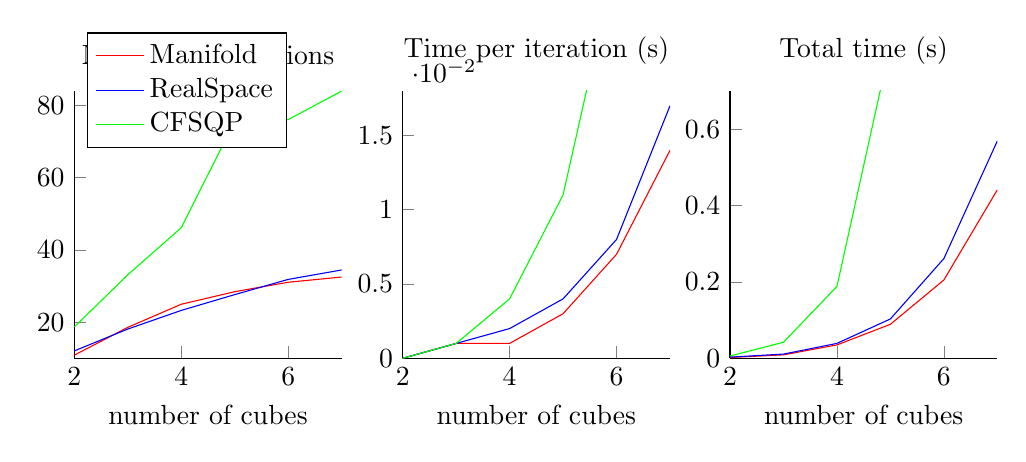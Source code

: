 % This file was created by matlab2tikz.
%
%The latest updates can be retrieved from
%  http://www.mathworks.com/matlabcentral/fileexchange/22022-matlab2tikz-matlab2tikz
%where you can also make suggestions and rate matlab2tikz.
%
\begin{tikzpicture}
\newcommand{\figSize}{.28\linewidth}
\begin{axis}[%
width=\figSize,
height=\figSize,
at={(2.595in,0.512in)},
scale only axis,
every outer x axis line/.append style={black},
every x tick label/.append style={font=\color{black}},
xmin=2,
xmax=7,
xlabel={number of cubes},
every outer y axis line/.append style={black},
every y tick label/.append style={font=\color{black}},
ymin=10,
ymax=84,
%ylabel={Number of iterations},
axis background/.style={fill=white},
title={Number of iterations},
axis x line*=bottom,
axis y line*=left,
legend style={at={(0.047,0.788)},anchor=south west,legend cell align=left,align=left,fill=white}
]
\addplot [color=red,solid]
  table[row sep=crcr]{%
2	10.87\\
3	18.563\\
4	24.963\\
5	28.433\\
6	31.047\\
7	32.493\\
};
\addlegendentry{Manifold};

\addplot [color=blue,solid]
  table[row sep=crcr]{%
2	12.047\\
3	18.097\\
4	23.25\\
5	27.627\\
6	31.833\\
7	34.45\\
};
\addlegendentry{RealSpace};

\addplot [color=green,solid]
  table[row sep=crcr]{%
2	18.653\\
3	33.123\\
4	46.14\\
5	75.61\\
6	76.073\\
7	83.973\\
};
\addlegendentry{CFSQP};

\end{axis}

\begin{axis}[%
width=\figSize,
height=\figSize,
at={(\figSize + 2.9in ,0.512in)},
scale only axis,
every outer x axis line/.append style={black},
every x tick label/.append style={font=\color{black}},
xmin=2,
xmax=7,
xlabel={number of cubes},
every outer y axis line/.append style={black},
every y tick label/.append style={font=\color{black}},
ymin=0,
ymax=0.018,
%ylabel={Time per iteration (s)},
axis background/.style={fill=white},
title={Time per iteration (s)},
axis x line*=bottom,
axis y line*=left
]
\addplot [color=red,solid,forget plot]
  table[row sep=crcr]{%
2	0.0\\
3	0.001\\
4	0.001\\
5	0.003\\
6	0.007\\
7	0.014\\
};
\addplot [color=blue,solid,forget plot]
  table[row sep=crcr]{%
2	0.0\\
3	0.001\\
4	0.002\\
5	0.004\\
6	0.008\\
7	0.017\\
};
\addplot [color=green,solid,forget plot]
  table[row sep=crcr]{%
2	0.0\\
3	0.001\\
4	0.004\\
5	0.011\\
6	0.027\\
7	0.046\\
};
\end{axis}

\begin{axis}[%
width=\figSize,
height=\figSize,
at={(2*\figSize + 3.2in,0.512in)},
scale only axis,
every outer x axis line/.append style={black},
every x tick label/.append style={font=\color{black}},
xmin=2,
xmax=7,
xlabel={number of cubes},
every outer y axis line/.append style={black},
every y tick label/.append style={font=\color{black}},
ymin=0,
ymax=0.7,
%ylabel={Total time (s)},
axis background/.style={fill=white},
title={Total time (s)},
axis x line*=bottom,
axis y line*=left
]
\addplot [color=red,solid,forget plot]
  table[row sep=crcr]{%
2	0.002\\
3	0.009\\
4	0.035\\
5	0.089\\
6	0.205\\
7	0.441\\
};
\addplot [color=blue,solid,forget plot]
  table[row sep=crcr]{%
2	0.003\\
3	0.011\\
4	0.039\\
5	0.103\\
6	0.261\\
7	0.569\\
};
\addplot [color=green,solid,forget plot]
  table[row sep=crcr]{%
2	0.006\\
3	0.042\\
4	0.188\\
5	0.821\\
6	2.081 \\
7	3.876\\
};
\end{axis}
\end{tikzpicture}%
